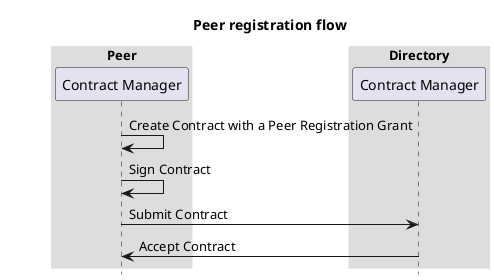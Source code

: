 @startuml
title: Peer registration flow

box "Peer"
  participant "Contract Manager" as contractManagerPeer
end box
box "Directory"
  participant "Contract Manager" as contractManagerDirectory
end box

contractManagerPeer -> contractManagerPeer: Create Contract with a Peer Registration Grant
contractManagerPeer -> contractManagerPeer: Sign Contract
contractManagerPeer -> contractManagerDirectory: Submit Contract
contractManagerDirectory -> contractManagerPeer: Accept Contract

skinparam sequenceBoxBorderColor #transparent
skinparam boxPadding 50
hide footbox
@enduml

